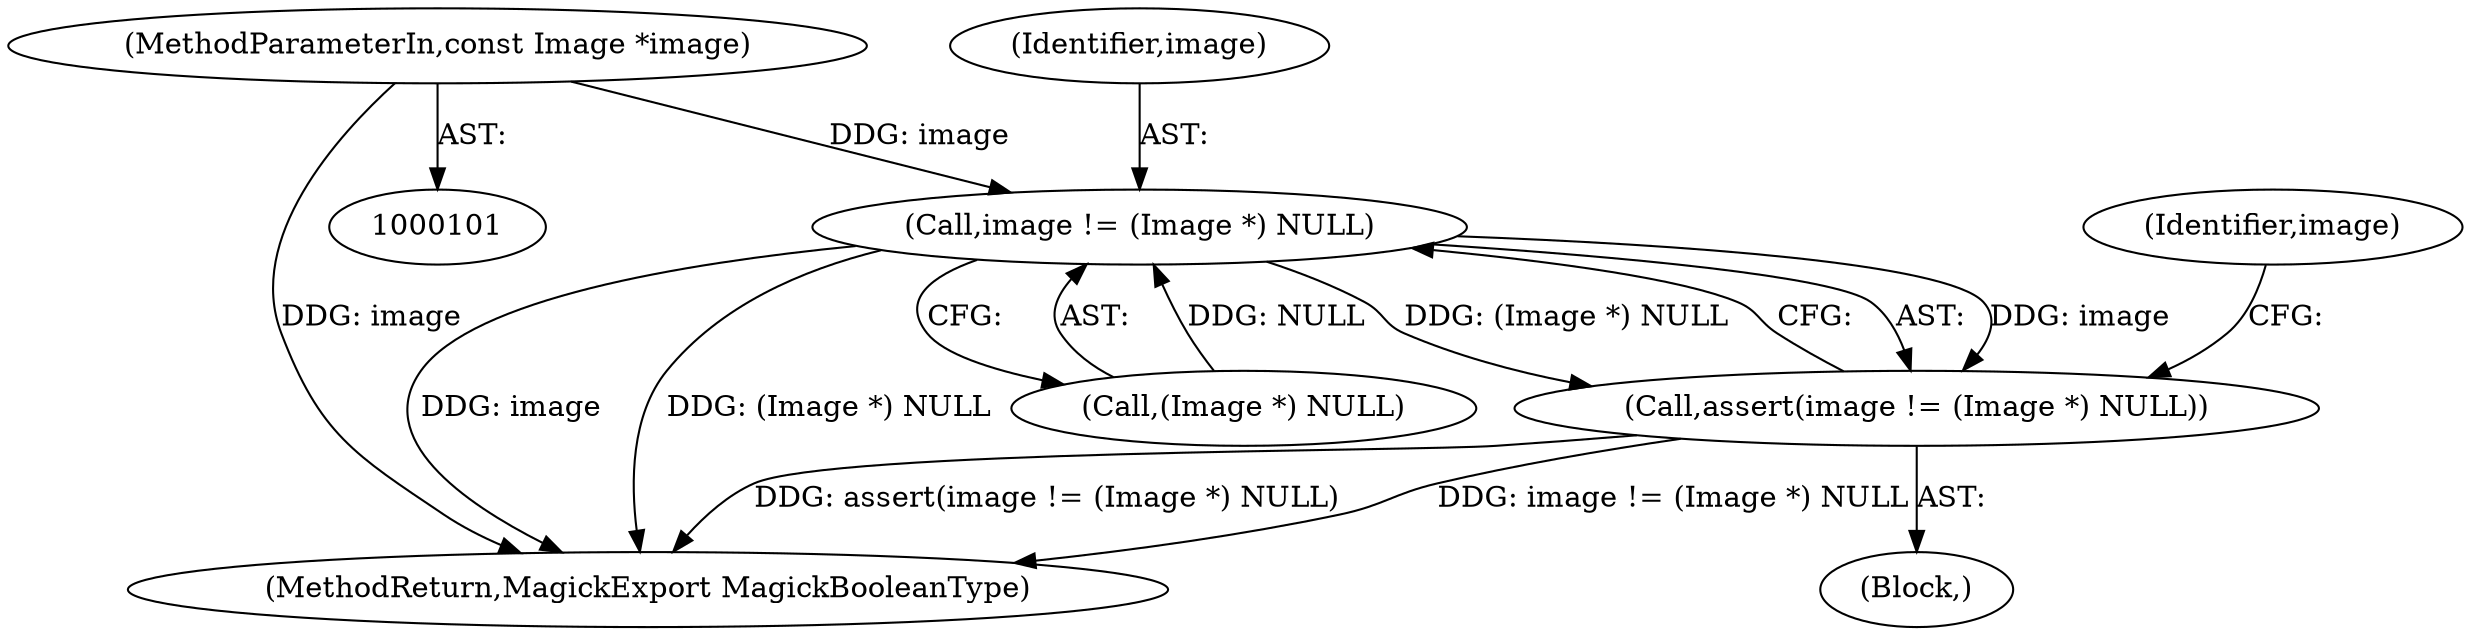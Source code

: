 digraph "0_ImageMagick_b5ed738f8060266bf4ae521f7e3ed145aa4498a3@pointer" {
"1000102" [label="(MethodParameterIn,const Image *image)"];
"1000109" [label="(Call,image != (Image *) NULL)"];
"1000108" [label="(Call,assert(image != (Image *) NULL))"];
"1000240" [label="(MethodReturn,MagickExport MagickBooleanType)"];
"1000105" [label="(Block,)"];
"1000108" [label="(Call,assert(image != (Image *) NULL))"];
"1000110" [label="(Identifier,image)"];
"1000102" [label="(MethodParameterIn,const Image *image)"];
"1000117" [label="(Identifier,image)"];
"1000111" [label="(Call,(Image *) NULL)"];
"1000109" [label="(Call,image != (Image *) NULL)"];
"1000102" -> "1000101"  [label="AST: "];
"1000102" -> "1000240"  [label="DDG: image"];
"1000102" -> "1000109"  [label="DDG: image"];
"1000109" -> "1000108"  [label="AST: "];
"1000109" -> "1000111"  [label="CFG: "];
"1000110" -> "1000109"  [label="AST: "];
"1000111" -> "1000109"  [label="AST: "];
"1000108" -> "1000109"  [label="CFG: "];
"1000109" -> "1000240"  [label="DDG: image"];
"1000109" -> "1000240"  [label="DDG: (Image *) NULL"];
"1000109" -> "1000108"  [label="DDG: image"];
"1000109" -> "1000108"  [label="DDG: (Image *) NULL"];
"1000111" -> "1000109"  [label="DDG: NULL"];
"1000108" -> "1000105"  [label="AST: "];
"1000117" -> "1000108"  [label="CFG: "];
"1000108" -> "1000240"  [label="DDG: assert(image != (Image *) NULL)"];
"1000108" -> "1000240"  [label="DDG: image != (Image *) NULL"];
}
